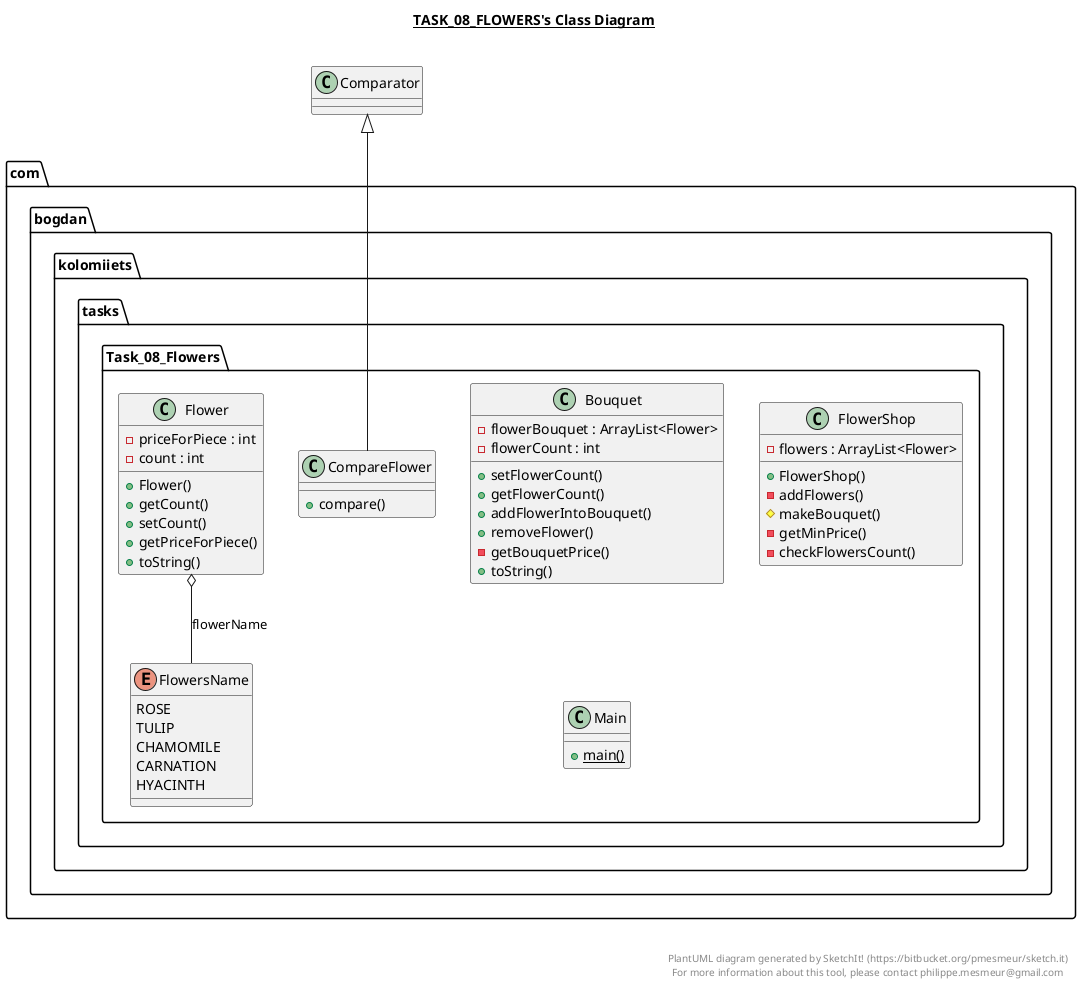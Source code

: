 @startuml

title __TASK_08_FLOWERS's Class Diagram__\n

  package com.bogdan.kolomiiets.tasks {
    package com.bogdan.kolomiiets.tasks.Task_08_Flowers {
      class Bouquet {
          - flowerBouquet : ArrayList<Flower>
          - flowerCount : int
          + setFlowerCount()
          + getFlowerCount()
          + addFlowerIntoBouquet()
          + removeFlower()
          - getBouquetPrice()
          + toString()
      }
    }
  }
  

  package com.bogdan.kolomiiets.tasks {
    package com.bogdan.kolomiiets.tasks.Task_08_Flowers {
      class CompareFlower {
          + compare()
      }
    }
  }
  

  package com.bogdan.kolomiiets.tasks {
    package com.bogdan.kolomiiets.tasks.Task_08_Flowers {
      class Flower {
          - priceForPiece : int
          - count : int
          + Flower()
          + getCount()
          + setCount()
          + getPriceForPiece()
          + toString()
      }
    }
  }
  

  package com.bogdan.kolomiiets.tasks {
    package com.bogdan.kolomiiets.tasks.Task_08_Flowers {
      class FlowerShop {
          - flowers : ArrayList<Flower>
          + FlowerShop()
          - addFlowers()
          # makeBouquet()
          - getMinPrice()
          - checkFlowersCount()
      }
    }
  }
  

  package com.bogdan.kolomiiets.tasks {
    package com.bogdan.kolomiiets.tasks.Task_08_Flowers {
      enum FlowersName {
        ROSE
        TULIP
        CHAMOMILE
        CARNATION
        HYACINTH
      }
    }
  }
  

  package com.bogdan.kolomiiets.tasks {
    package com.bogdan.kolomiiets.tasks.Task_08_Flowers {
      class Main {
          {static} + main()
      }
    }
  }
  

  CompareFlower -up-|> Comparator
  Flower o-- FlowersName : flowerName


right footer


PlantUML diagram generated by SketchIt! (https://bitbucket.org/pmesmeur/sketch.it)
For more information about this tool, please contact philippe.mesmeur@gmail.com
endfooter

@enduml
